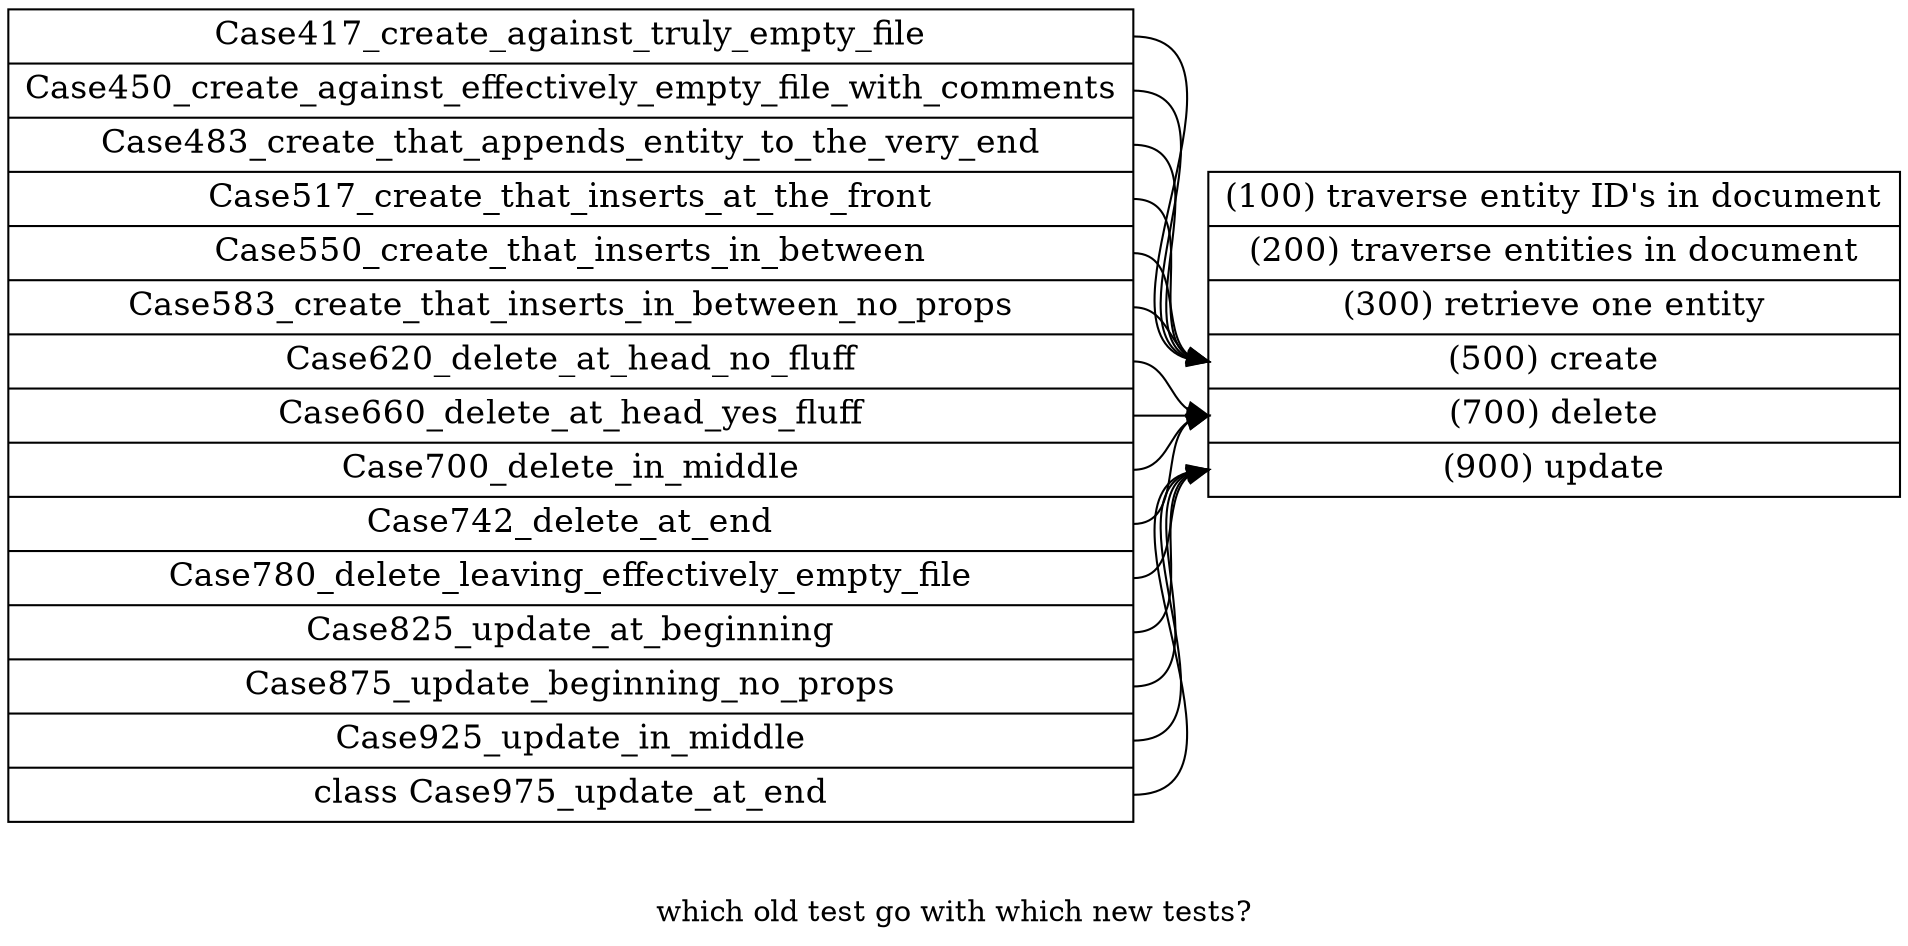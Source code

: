 digraph g {

rankdir=LR

node[ fontsize="16" shape=record ]

nodeLeft[label="
<417>Case417_create_against_truly_empty_file|
<450>Case450_create_against_effectively_empty_file_with_comments|
<483>Case483_create_that_appends_entity_to_the_very_end|
<517>Case517_create_that_inserts_at_the_front|
<550>Case550_create_that_inserts_in_between|
<583>Case583_create_that_inserts_in_between_no_props|
<620>Case620_delete_at_head_no_fluff|
<660>Case660_delete_at_head_yes_fluff|
<700>Case700_delete_in_middle|
<742>Case742_delete_at_end|
<780>Case780_delete_leaving_effectively_empty_file|
<825>Case825_update_at_beginning|
<875>Case875_update_beginning_no_props|
<925>Case925_update_in_middle|
<975>class Case975_update_at_end
"
]


nodeRight[label="
<100>(100) traverse entity ID's in document|
<200>(200) traverse entities in document|
<300>(300) retrieve one entity|
<500>(500) create|
<700>(700) delete|
<900>(900) update
"
]

nodeLeft:417->nodeRight:500
nodeLeft:450->nodeRight:500
nodeLeft:483->nodeRight:500
nodeLeft:517->nodeRight:500
nodeLeft:550->nodeRight:500
nodeLeft:583->nodeRight:500
nodeLeft:620->nodeRight:700
nodeLeft:660->nodeRight:700
nodeLeft:700->nodeRight:700
nodeLeft:742->nodeRight:700
nodeLeft:780->nodeRight:900
nodeLeft:825->nodeRight:900
nodeLeft:875->nodeRight:900
nodeLeft:925->nodeRight:900
nodeLeft:975->nodeRight:900


label="

which old test go with which new tests?
"

}
/*
#born.
*/
